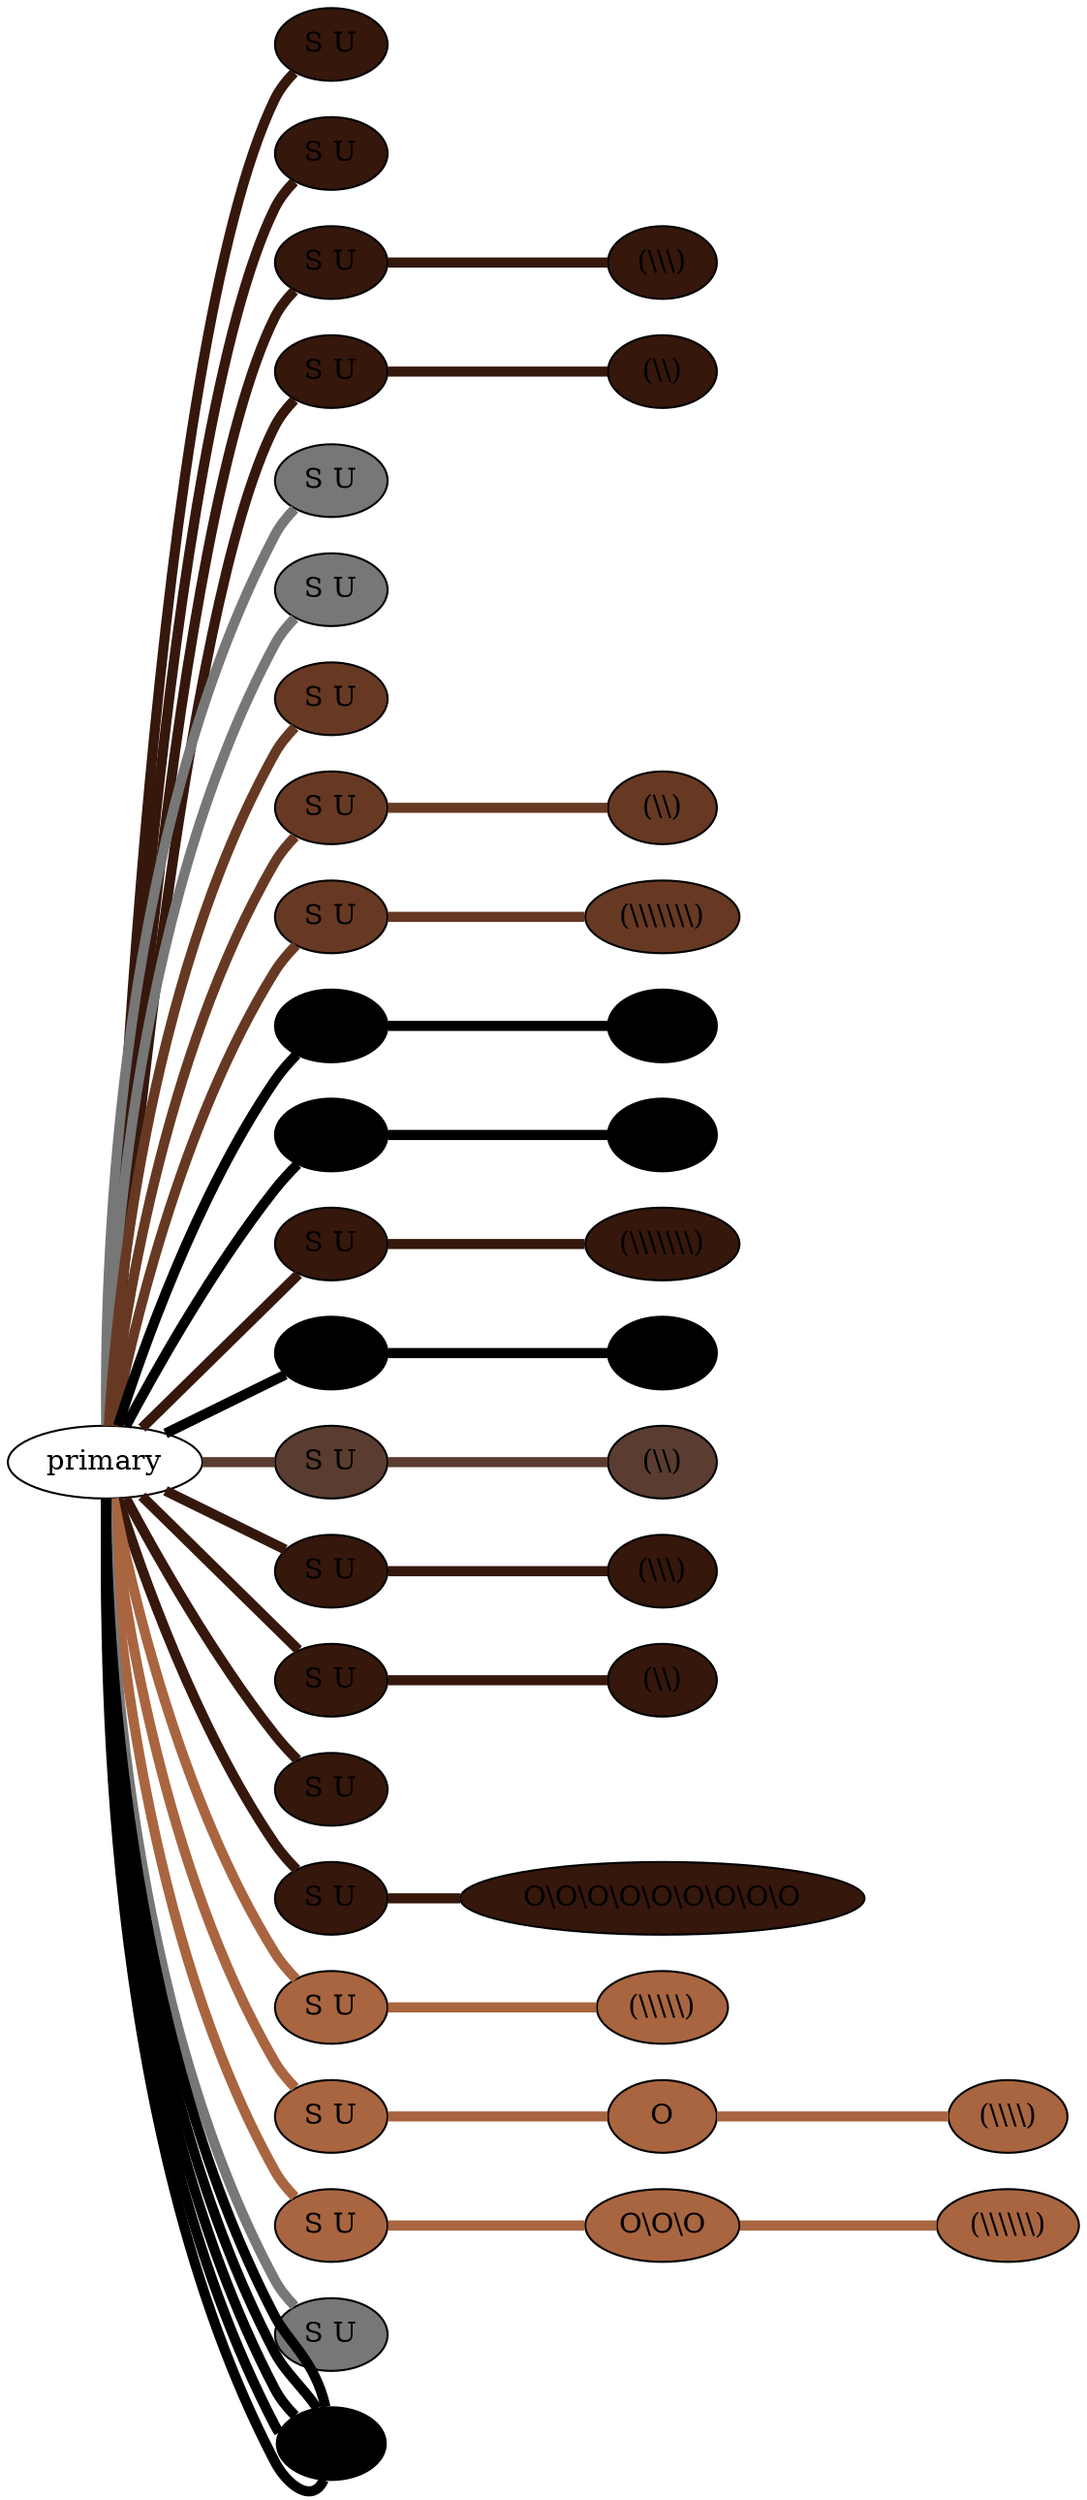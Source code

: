 graph {
 graph [rankdir=LR]
"1" [qtype="pendant_node", pendant_colors="#35170C", pendant_ply="S", pendant_attach="U", pendant_length="4", label="S U", style=filled, fillcolor="#35170C"]
"primary" -- "1" [qtype="pendant_link",penwidth=5,color="#35170C"]
"2" [qtype="pendant_node", pendant_colors="#35170C", pendant_ply="S", pendant_attach="U", pendant_length="2", label="S U", style=filled, fillcolor="#35170C"]
"primary" -- "2" [qtype="pendant_link",penwidth=5,color="#35170C"]
"3" [qtype="pendant_node", pendant_colors="#35170C,#A86540", pendant_ply="S", pendant_attach="U", pendant_length="40", label="S U", style=filled, fillcolor="#35170C"]
"primary" -- "3" [qtype="pendant_link",penwidth=5,color="#35170C"]
"3:0" [qtype="knot_node", knot_value="3", knot_type="L", knot_position="27.0", knot_spin="Z", label="(\\\\\\)", style=filled, fillcolor="#35170C"]
"3" -- "3:0" [qtype="knot_link",penwidth=5,color="#35170C"]
"4" [qtype="pendant_node", pendant_colors="#35170C,#A86540", pendant_ply="S", pendant_attach="U", pendant_length="46", label="S U", style=filled, fillcolor="#35170C"]
"primary" -- "4" [qtype="pendant_link",penwidth=5,color="#35170C"]
"4:0" [qtype="knot_node", knot_value="2", knot_type="L", knot_position="30.0", knot_spin="Z", label="(\\\\)", style=filled, fillcolor="#35170C"]
"4" -- "4:0" [qtype="knot_link",penwidth=5,color="#35170C"]
"5" [qtype="pendant_node", pendant_colors="#777777", pendant_ply="S", pendant_attach="U", pendant_length="0", label="S U", style=filled, fillcolor="#777777"]
"primary" -- "5" [qtype="pendant_link",penwidth=5,color="#777777"]
"6" [qtype="pendant_node", pendant_colors="#777777", pendant_ply="S", pendant_attach="U", pendant_length="0", label="S U", style=filled, fillcolor="#777777"]
"primary" -- "6" [qtype="pendant_link",penwidth=5,color="#777777"]
"7" [qtype="pendant_node", pendant_colors="#673923", pendant_ply="S", pendant_attach="U", pendant_length="1", label="S U", style=filled, fillcolor="#673923"]
"primary" -- "7" [qtype="pendant_link",penwidth=5,color="#673923"]
"8" [qtype="pendant_node", pendant_colors="#673923", pendant_ply="S", pendant_attach="U", pendant_length="48", label="S U", style=filled, fillcolor="#673923"]
"primary" -- "8" [qtype="pendant_link",penwidth=5,color="#673923"]
"8:0" [qtype="knot_node", knot_value="2", knot_type="L", knot_position="26.0", knot_spin="Z", label="(\\\\)", style=filled, fillcolor="#673923"]
"8" -- "8:0" [qtype="knot_link",penwidth=5,color="#673923"]
"9" [qtype="pendant_node", pendant_colors="#673923", pendant_ply="S", pendant_attach="U", pendant_length="50", label="S U", style=filled, fillcolor="#673923"]
"primary" -- "9" [qtype="pendant_link",penwidth=5,color="#673923"]
"9:0" [qtype="knot_node", knot_value="7", knot_type="L", knot_position="29.5", knot_spin="Z", label="(\\\\\\\\\\\\\\)", style=filled, fillcolor="#673923"]
"9" -- "9:0" [qtype="knot_link",penwidth=5,color="#673923"]
"10" [qtype="pendant_node", pendant_colors="#000000", pendant_ply="S", pendant_attach="U", pendant_length="55", label="S U", style=filled, fillcolor="#000000"]
"primary" -- "10" [qtype="pendant_link",penwidth=5,color="#000000"]
"10:0" [qtype="knot_node", knot_value="2", knot_type="L", knot_position="37.0", knot_spin="Z", label="(\\\\)", style=filled, fillcolor="#000000"]
"10" -- "10:0" [qtype="knot_link",penwidth=5,color="#000000"]
"11" [qtype="pendant_node", pendant_colors="#000000", pendant_ply="S", pendant_attach="U", pendant_length="59", label="S U", style=filled, fillcolor="#000000"]
"primary" -- "11" [qtype="pendant_link",penwidth=5,color="#000000"]
"11:0" [qtype="knot_node", knot_value="1", knot_type="E", knot_position="32.5", knot_spin="Z", label="\\8", style=filled, fillcolor="#000000"]
"11" -- "11:0" [qtype="knot_link",penwidth=5,color="#000000"]
"12" [qtype="pendant_node", pendant_colors="#35170C", pendant_ply="S", pendant_attach="U", pendant_length="39", label="S U", style=filled, fillcolor="#35170C"]
"primary" -- "12" [qtype="pendant_link",penwidth=5,color="#35170C"]
"12:0" [qtype="knot_node", knot_value="7", knot_type="L", knot_position="25.5", knot_spin="Z", label="(\\\\\\\\\\\\\\)", style=filled, fillcolor="#35170C"]
"12" -- "12:0" [qtype="knot_link",penwidth=5,color="#35170C"]
"13" [qtype="pendant_node", pendant_colors="#000000,#777777", pendant_ply="S", pendant_attach="U", pendant_length="32", label="S U", style=filled, fillcolor="#000000"]
"primary" -- "13" [qtype="pendant_link",penwidth=5,color="#000000"]
"13:0" [qtype="knot_node", knot_value="3", knot_type="L", knot_position="32.5", knot_spin="Z", label="(\\\\\\)", style=filled, fillcolor="#000000"]
"13" -- "13:0" [qtype="knot_link",penwidth=5,color="#000000"]
"14" [qtype="pendant_node", pendant_colors="#5A3D30", pendant_ply="S", pendant_attach="U", pendant_length="45", label="S U", style=filled, fillcolor="#5A3D30"]
"primary" -- "14" [qtype="pendant_link",penwidth=5,color="#5A3D30"]
"14:0" [qtype="knot_node", knot_value="2", knot_type="L", knot_position="34.5", knot_spin="Z", label="(\\\\)", style=filled, fillcolor="#5A3D30"]
"14" -- "14:0" [qtype="knot_link",penwidth=5,color="#5A3D30"]
"15" [qtype="pendant_node", pendant_colors="#35170C,#673923", pendant_ply="S", pendant_attach="U", pendant_length="29", label="S U", style=filled, fillcolor="#35170C"]
"primary" -- "15" [qtype="pendant_link",penwidth=5,color="#35170C"]
"15:0" [qtype="knot_node", knot_value="3", knot_type="L", knot_position="24.0", knot_spin="Z", label="(\\\\\\)", style=filled, fillcolor="#35170C"]
"15" -- "15:0" [qtype="knot_link",penwidth=5,color="#35170C"]
"16" [qtype="pendant_node", pendant_colors="#35170C,#673923", pendant_ply="S", pendant_attach="U", pendant_length="36", label="S U", style=filled, fillcolor="#35170C"]
"primary" -- "16" [qtype="pendant_link",penwidth=5,color="#35170C"]
"16:0" [qtype="knot_node", knot_value="2", knot_type="L", knot_position="30.0", knot_spin="Z", label="(\\\\)", style=filled, fillcolor="#35170C"]
"16" -- "16:0" [qtype="knot_link",penwidth=5,color="#35170C"]
"17" [qtype="pendant_node", pendant_colors="#35170C,#673923", pendant_ply="S", pendant_attach="U", pendant_length="19", label="S U", style=filled, fillcolor="#35170C"]
"primary" -- "17" [qtype="pendant_link",penwidth=5,color="#35170C"]
"18" [qtype="pendant_node", pendant_colors="#35170C,#673923", pendant_ply="S", pendant_attach="U", pendant_length="28", label="S U", style=filled, fillcolor="#35170C"]
"primary" -- "18" [qtype="pendant_link",penwidth=5,color="#35170C"]
"18:0" [qtype="knot_node", knot_value="9", knot_type="S", knot_position="20.0", knot_spin="Z", label="O\\O\\O\\O\\O\\O\\O\\O\\O", style=filled, fillcolor="#35170C"]
"18" -- "18:0" [qtype="knot_link",penwidth=5,color="#35170C"]
"19" [qtype="pendant_node", pendant_colors="#A86540,#777777", pendant_ply="S", pendant_attach="U", pendant_length="41", label="S U", style=filled, fillcolor="#A86540"]
"primary" -- "19" [qtype="pendant_link",penwidth=5,color="#A86540"]
"19:0" [qtype="knot_node", knot_value="5", knot_type="L", knot_position="31.0", knot_spin="Z", label="(\\\\\\\\\\)", style=filled, fillcolor="#A86540"]
"19" -- "19:0" [qtype="knot_link",penwidth=5,color="#A86540"]
"20" [qtype="pendant_node", pendant_colors="#A86540,#777777", pendant_ply="S", pendant_attach="U", pendant_length="44", label="S U", style=filled, fillcolor="#A86540"]
"primary" -- "20" [qtype="pendant_link",penwidth=5,color="#A86540"]
"20:0" [qtype="knot_node", knot_value="1", knot_type="S", knot_position="25.0", knot_spin="Z", label="O", style=filled, fillcolor="#A86540"]
"20" -- "20:0" [qtype="knot_link",penwidth=5,color="#A86540"]
"20:1" [qtype="knot_node", knot_value="4", knot_type="L", knot_position="36.0", knot_spin="Z", label="(\\\\\\\\)", style=filled, fillcolor="#A86540"]
"20:0" -- "20:1" [qtype="knot_link",penwidth=5,color="#A86540"]
"21" [qtype="pendant_node", pendant_colors="#A86540,#777777", pendant_ply="S", pendant_attach="U", pendant_length="43", label="S U", style=filled, fillcolor="#A86540"]
"primary" -- "21" [qtype="pendant_link",penwidth=5,color="#A86540"]
"21:0" [qtype="knot_node", knot_value="3", knot_type="S", knot_position="23.0", knot_spin="Z", label="O\\O\\O", style=filled, fillcolor="#A86540"]
"21" -- "21:0" [qtype="knot_link",penwidth=5,color="#A86540"]
"21:1" [qtype="knot_node", knot_value="6", knot_type="L", knot_position="36.5", knot_spin="Z", label="(\\\\\\\\\\\\)", style=filled, fillcolor="#A86540"]
"21:0" -- "21:1" [qtype="knot_link",penwidth=5,color="#A86540"]
"22" [qtype="pendant_node", pendant_colors="#777777", pendant_ply="S", pendant_attach="U", pendant_length="6", label="S U", style=filled, fillcolor="#777777"]
"primary" -- "22" [qtype="pendant_link",penwidth=5,color="#777777"]
"" [qtype="pendant_node", pendant_colors="#000000", pendant_ply="", pendant_attach="", pendant_length="", label=" ", style=filled, fillcolor="#000000"]
"primary" -- "" [qtype="pendant_link",penwidth=5,color="#000000"]
"" [qtype="pendant_node", pendant_colors="#000000", pendant_ply="", pendant_attach="", pendant_length="", label=" ", style=filled, fillcolor="#000000"]
"primary" -- "" [qtype="pendant_link",penwidth=5,color="#000000"]
"" [qtype="pendant_node", pendant_colors="#000000", pendant_ply="", pendant_attach="", pendant_length="", label=" ", style=filled, fillcolor="#000000"]
"primary" -- "" [qtype="pendant_link",penwidth=5,color="#000000"]
"" [qtype="pendant_node", pendant_colors="#000000", pendant_ply="", pendant_attach="", pendant_length="", label=" ", style=filled, fillcolor="#000000"]
"primary" -- "" [qtype="pendant_link",penwidth=5,color="#000000"]
"" [qtype="pendant_node", pendant_colors="#000000", pendant_ply="", pendant_attach="", pendant_length="", label=" ", style=filled, fillcolor="#000000"]
"primary" -- "" [qtype="pendant_link",penwidth=5,color="#000000"]
}
